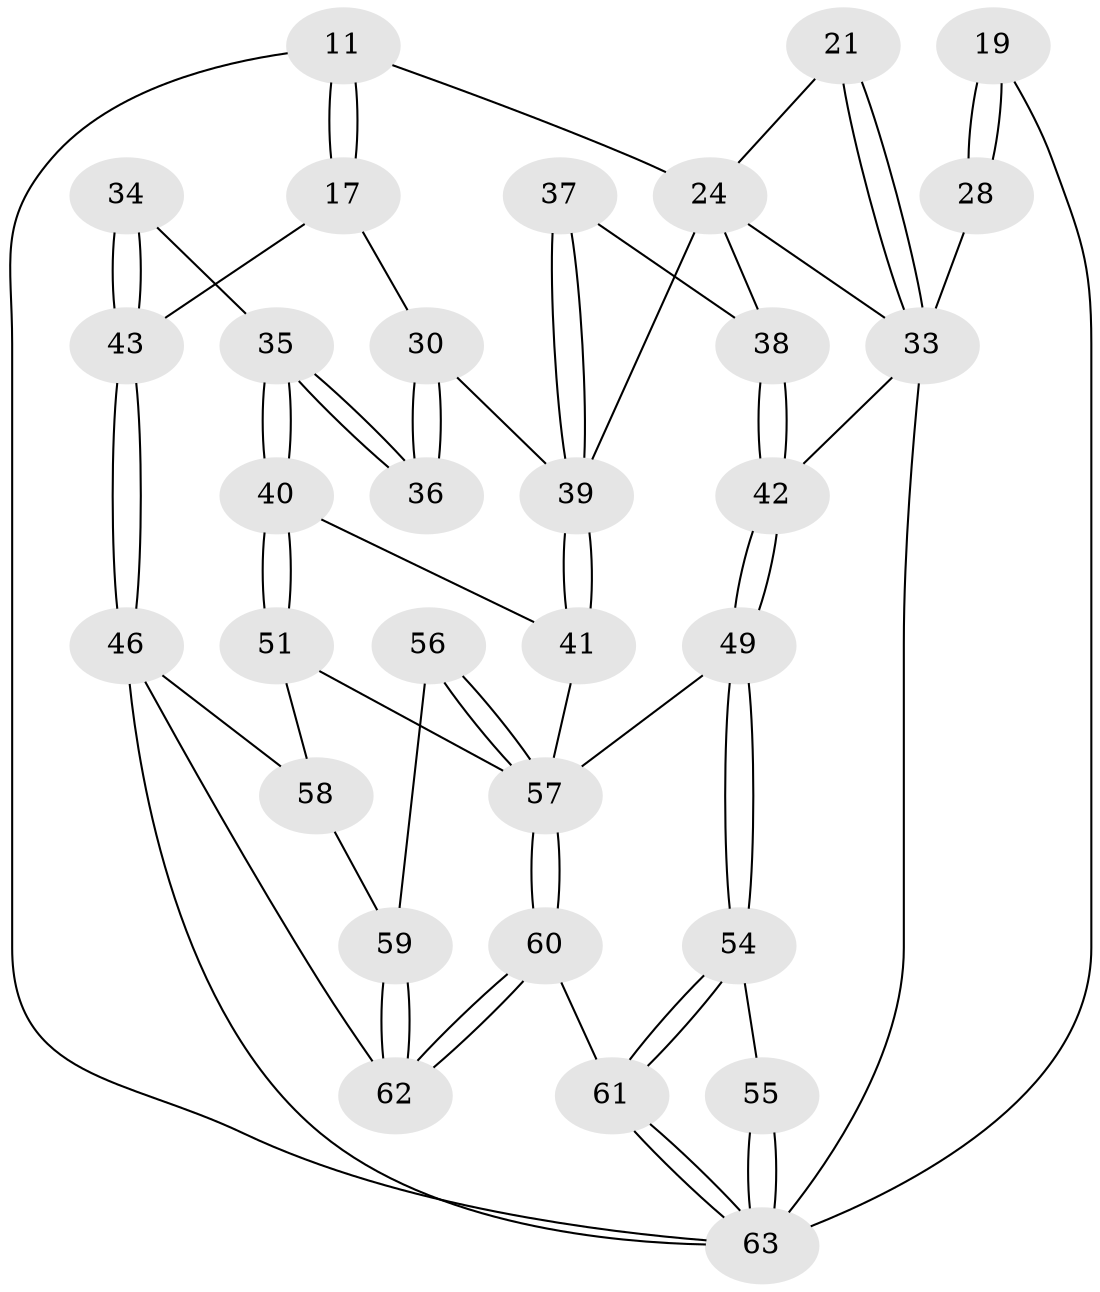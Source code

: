 // original degree distribution, {3: 0.031746031746031744, 5: 0.47619047619047616, 4: 0.2698412698412698, 6: 0.2222222222222222}
// Generated by graph-tools (version 1.1) at 2025/59/03/09/25 04:59:39]
// undirected, 31 vertices, 69 edges
graph export_dot {
graph [start="1"]
  node [color=gray90,style=filled];
  11 [pos="+0.7368108847271281+0.001748860148945489",super="+10"];
  17 [pos="+0.8001033584998103+0.22461421659404154"];
  19 [pos="+0+0",super="+18"];
  21 [pos="+0.28467165192644395+0.23320510741176"];
  24 [pos="+0.39094499308665626+0.3333283045684659",super="+20+23"];
  28 [pos="+0+0.5435359157304417"];
  30 [pos="+0.6767096770707959+0.30287664414197674",super="+29"];
  33 [pos="+0.35653530119836274+0.32573158446212325",super="+27+12"];
  34 [pos="+0.9057371197065976+0.4774596958836825"];
  35 [pos="+0.8406215141364289+0.5003637669389912"];
  36 [pos="+0.7940964969126226+0.40880746716159133"];
  37 [pos="+0.5158392319326174+0.4332612291752353"];
  38 [pos="+0.4772084975597171+0.43126886959358285"];
  39 [pos="+0.6444324256596755+0.47860741349451935",super="+31+32"];
  40 [pos="+0.7983679469206479+0.5352441684094519"];
  41 [pos="+0.6660990176451177+0.4976121531333674"];
  42 [pos="+0.38472116546063206+0.5802843821404036"];
  43 [pos="+1+0.48016617814184215",super="+15+16"];
  46 [pos="+1+0.6476148719828817",super="+45+3"];
  49 [pos="+0.4423943890259139+0.708357281844564"];
  51 [pos="+0.7933789620137753+0.5803180499119909"];
  54 [pos="+0.3378654054881272+0.8036116075712499"];
  55 [pos="+0.1570190399832896+0.8101709331774976"];
  56 [pos="+0.661548061102968+0.8661312619559257"];
  57 [pos="+0.6528882782033935+0.8728012691450081",super="+48+47+52"];
  58 [pos="+0.8779021314892983+0.8337966563134649",super="+50"];
  59 [pos="+0.8101138436997963+0.8462855730799912"];
  60 [pos="+0.6231482247032485+1"];
  61 [pos="+0.39421618400458197+1"];
  62 [pos="+1+1"];
  63 [pos="+0.1364037141795847+1",super="+53+5+14"];
  11 -- 17;
  11 -- 17;
  11 -- 63 [weight=2];
  11 -- 24 [weight=2];
  17 -- 30;
  17 -- 43;
  19 -- 28 [weight=2];
  19 -- 28;
  19 -- 63 [weight=2];
  21 -- 33 [weight=2];
  21 -- 33;
  21 -- 24;
  24 -- 33;
  24 -- 38;
  24 -- 39;
  28 -- 33;
  30 -- 36 [weight=2];
  30 -- 36;
  30 -- 39;
  33 -- 42;
  33 -- 63 [weight=3];
  34 -- 35;
  34 -- 43 [weight=2];
  34 -- 43;
  35 -- 36;
  35 -- 36;
  35 -- 40;
  35 -- 40;
  37 -- 38;
  37 -- 39 [weight=2];
  37 -- 39;
  38 -- 42;
  38 -- 42;
  39 -- 41;
  39 -- 41;
  40 -- 41;
  40 -- 51;
  40 -- 51;
  41 -- 57;
  42 -- 49;
  42 -- 49;
  43 -- 46 [weight=2];
  43 -- 46;
  46 -- 58 [weight=2];
  46 -- 62;
  46 -- 63 [weight=3];
  49 -- 54;
  49 -- 54;
  49 -- 57;
  51 -- 58;
  51 -- 57;
  54 -- 55;
  54 -- 61;
  54 -- 61;
  55 -- 63 [weight=2];
  55 -- 63;
  56 -- 57 [weight=2];
  56 -- 57;
  56 -- 59;
  57 -- 60;
  57 -- 60;
  58 -- 59;
  59 -- 62;
  59 -- 62;
  60 -- 61;
  60 -- 62;
  60 -- 62;
  61 -- 63;
  61 -- 63;
}
